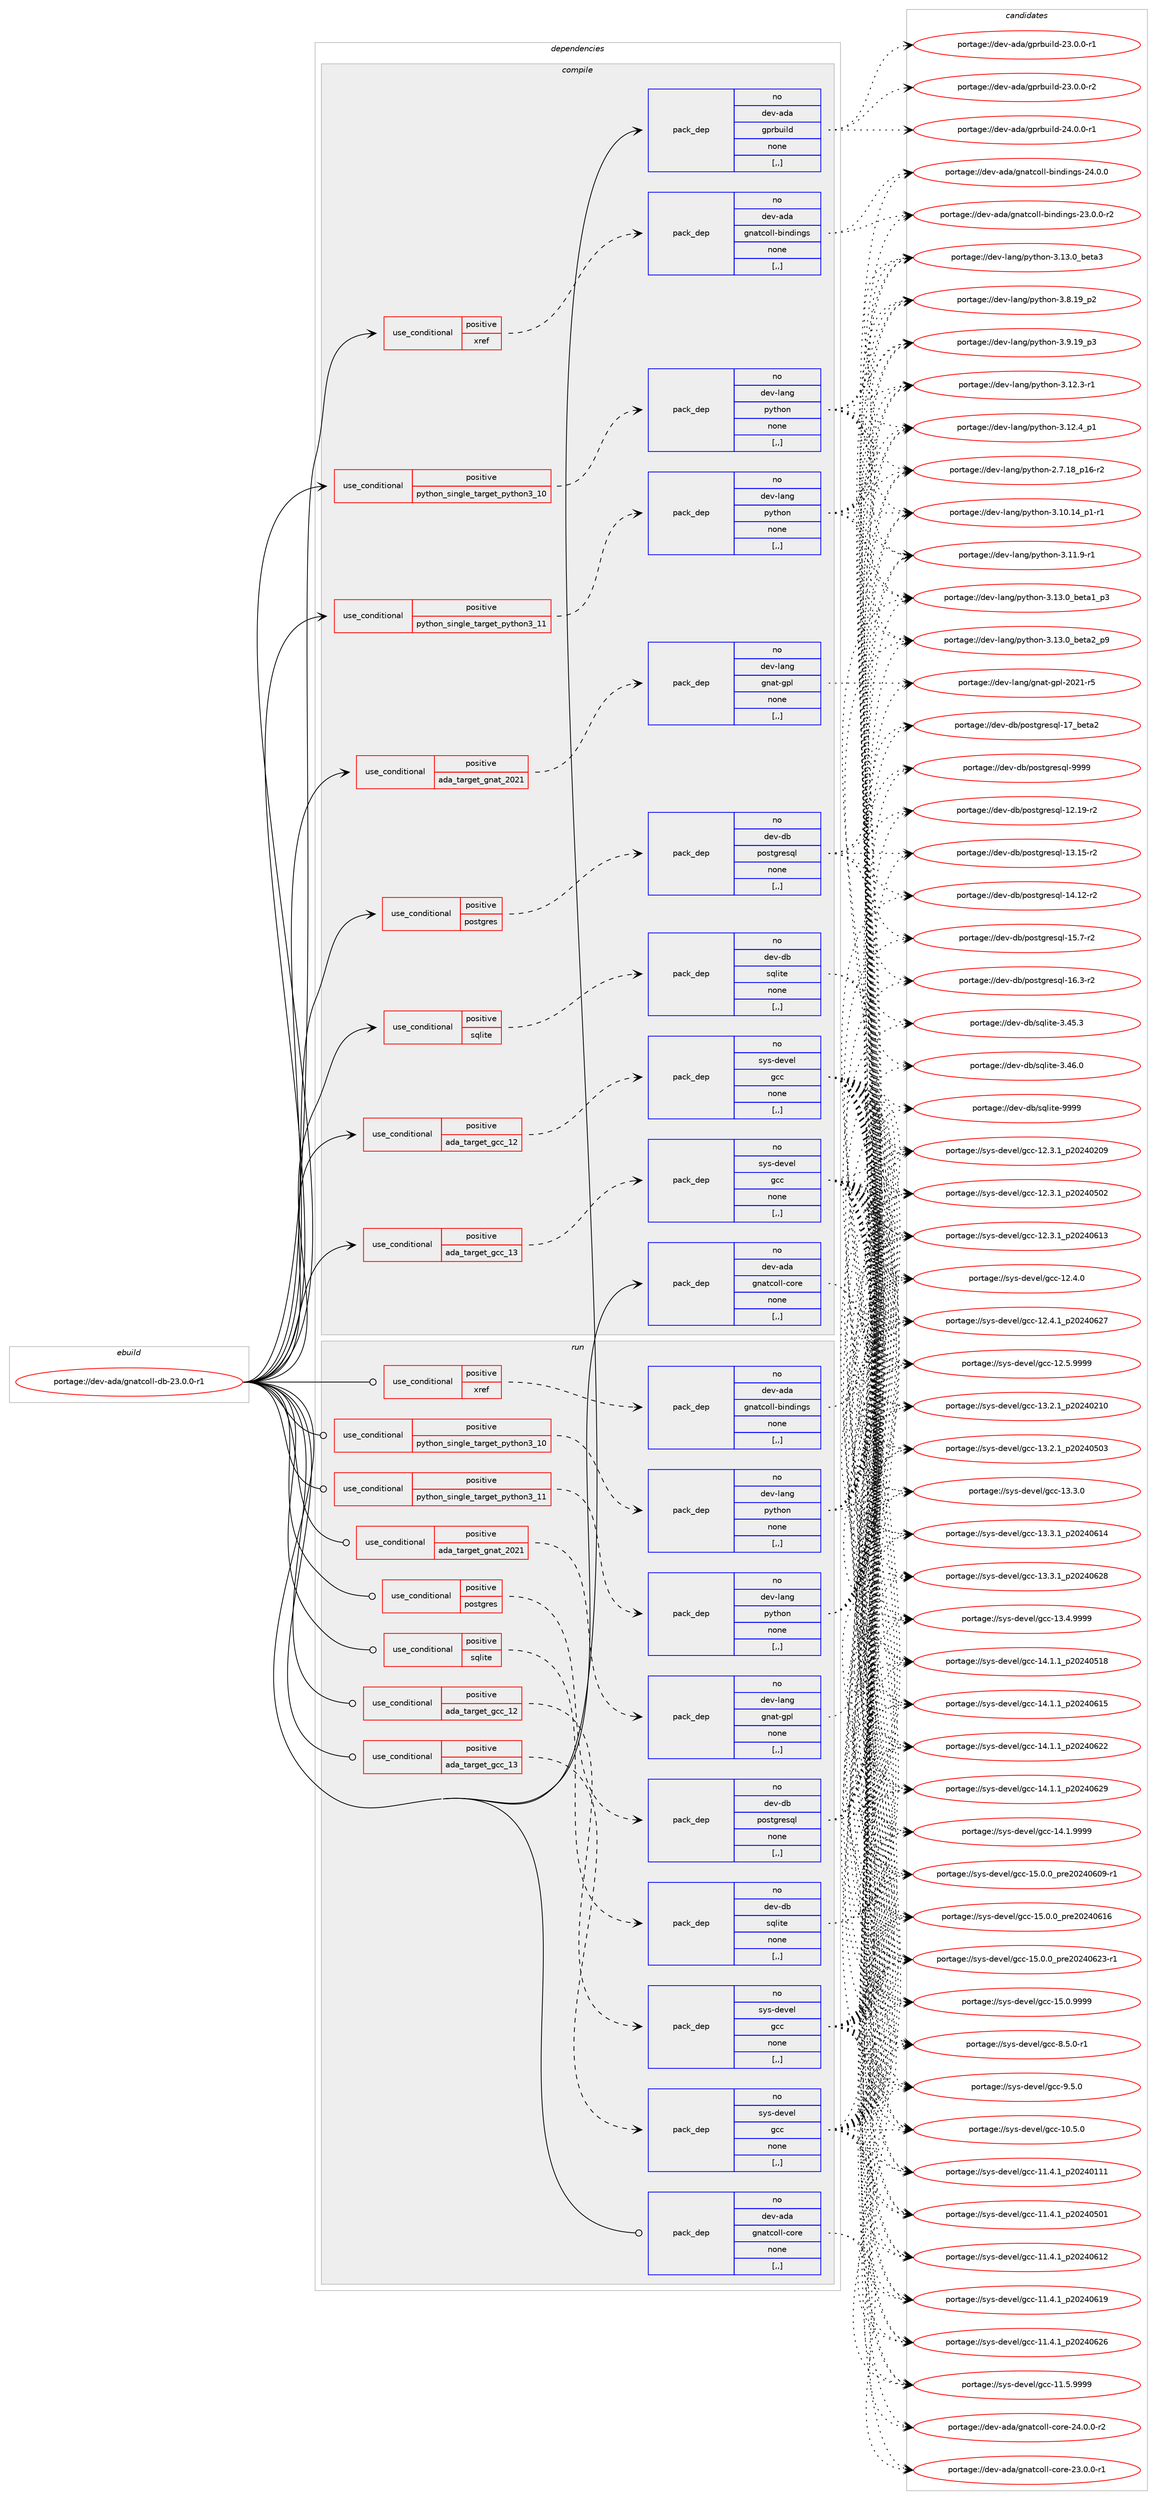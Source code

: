 digraph prolog {

# *************
# Graph options
# *************

newrank=true;
concentrate=true;
compound=true;
graph [rankdir=LR,fontname=Helvetica,fontsize=10,ranksep=1.5];#, ranksep=2.5, nodesep=0.2];
edge  [arrowhead=vee];
node  [fontname=Helvetica,fontsize=10];

# **********
# The ebuild
# **********

subgraph cluster_leftcol {
color=gray;
rank=same;
label=<<i>ebuild</i>>;
id [label="portage://dev-ada/gnatcoll-db-23.0.0-r1", color=red, width=4, href="../dev-ada/gnatcoll-db-23.0.0-r1.svg"];
}

# ****************
# The dependencies
# ****************

subgraph cluster_midcol {
color=gray;
label=<<i>dependencies</i>>;
subgraph cluster_compile {
fillcolor="#eeeeee";
style=filled;
label=<<i>compile</i>>;
subgraph cond16042 {
dependency62225 [label=<<TABLE BORDER="0" CELLBORDER="1" CELLSPACING="0" CELLPADDING="4"><TR><TD ROWSPAN="3" CELLPADDING="10">use_conditional</TD></TR><TR><TD>positive</TD></TR><TR><TD>ada_target_gcc_12</TD></TR></TABLE>>, shape=none, color=red];
subgraph pack45292 {
dependency62226 [label=<<TABLE BORDER="0" CELLBORDER="1" CELLSPACING="0" CELLPADDING="4" WIDTH="220"><TR><TD ROWSPAN="6" CELLPADDING="30">pack_dep</TD></TR><TR><TD WIDTH="110">no</TD></TR><TR><TD>sys-devel</TD></TR><TR><TD>gcc</TD></TR><TR><TD>none</TD></TR><TR><TD>[,,]</TD></TR></TABLE>>, shape=none, color=blue];
}
dependency62225:e -> dependency62226:w [weight=20,style="dashed",arrowhead="vee"];
}
id:e -> dependency62225:w [weight=20,style="solid",arrowhead="vee"];
subgraph cond16043 {
dependency62227 [label=<<TABLE BORDER="0" CELLBORDER="1" CELLSPACING="0" CELLPADDING="4"><TR><TD ROWSPAN="3" CELLPADDING="10">use_conditional</TD></TR><TR><TD>positive</TD></TR><TR><TD>ada_target_gcc_13</TD></TR></TABLE>>, shape=none, color=red];
subgraph pack45293 {
dependency62228 [label=<<TABLE BORDER="0" CELLBORDER="1" CELLSPACING="0" CELLPADDING="4" WIDTH="220"><TR><TD ROWSPAN="6" CELLPADDING="30">pack_dep</TD></TR><TR><TD WIDTH="110">no</TD></TR><TR><TD>sys-devel</TD></TR><TR><TD>gcc</TD></TR><TR><TD>none</TD></TR><TR><TD>[,,]</TD></TR></TABLE>>, shape=none, color=blue];
}
dependency62227:e -> dependency62228:w [weight=20,style="dashed",arrowhead="vee"];
}
id:e -> dependency62227:w [weight=20,style="solid",arrowhead="vee"];
subgraph cond16044 {
dependency62229 [label=<<TABLE BORDER="0" CELLBORDER="1" CELLSPACING="0" CELLPADDING="4"><TR><TD ROWSPAN="3" CELLPADDING="10">use_conditional</TD></TR><TR><TD>positive</TD></TR><TR><TD>ada_target_gnat_2021</TD></TR></TABLE>>, shape=none, color=red];
subgraph pack45294 {
dependency62230 [label=<<TABLE BORDER="0" CELLBORDER="1" CELLSPACING="0" CELLPADDING="4" WIDTH="220"><TR><TD ROWSPAN="6" CELLPADDING="30">pack_dep</TD></TR><TR><TD WIDTH="110">no</TD></TR><TR><TD>dev-lang</TD></TR><TR><TD>gnat-gpl</TD></TR><TR><TD>none</TD></TR><TR><TD>[,,]</TD></TR></TABLE>>, shape=none, color=blue];
}
dependency62229:e -> dependency62230:w [weight=20,style="dashed",arrowhead="vee"];
}
id:e -> dependency62229:w [weight=20,style="solid",arrowhead="vee"];
subgraph cond16045 {
dependency62231 [label=<<TABLE BORDER="0" CELLBORDER="1" CELLSPACING="0" CELLPADDING="4"><TR><TD ROWSPAN="3" CELLPADDING="10">use_conditional</TD></TR><TR><TD>positive</TD></TR><TR><TD>postgres</TD></TR></TABLE>>, shape=none, color=red];
subgraph pack45295 {
dependency62232 [label=<<TABLE BORDER="0" CELLBORDER="1" CELLSPACING="0" CELLPADDING="4" WIDTH="220"><TR><TD ROWSPAN="6" CELLPADDING="30">pack_dep</TD></TR><TR><TD WIDTH="110">no</TD></TR><TR><TD>dev-db</TD></TR><TR><TD>postgresql</TD></TR><TR><TD>none</TD></TR><TR><TD>[,,]</TD></TR></TABLE>>, shape=none, color=blue];
}
dependency62231:e -> dependency62232:w [weight=20,style="dashed",arrowhead="vee"];
}
id:e -> dependency62231:w [weight=20,style="solid",arrowhead="vee"];
subgraph cond16046 {
dependency62233 [label=<<TABLE BORDER="0" CELLBORDER="1" CELLSPACING="0" CELLPADDING="4"><TR><TD ROWSPAN="3" CELLPADDING="10">use_conditional</TD></TR><TR><TD>positive</TD></TR><TR><TD>python_single_target_python3_10</TD></TR></TABLE>>, shape=none, color=red];
subgraph pack45296 {
dependency62234 [label=<<TABLE BORDER="0" CELLBORDER="1" CELLSPACING="0" CELLPADDING="4" WIDTH="220"><TR><TD ROWSPAN="6" CELLPADDING="30">pack_dep</TD></TR><TR><TD WIDTH="110">no</TD></TR><TR><TD>dev-lang</TD></TR><TR><TD>python</TD></TR><TR><TD>none</TD></TR><TR><TD>[,,]</TD></TR></TABLE>>, shape=none, color=blue];
}
dependency62233:e -> dependency62234:w [weight=20,style="dashed",arrowhead="vee"];
}
id:e -> dependency62233:w [weight=20,style="solid",arrowhead="vee"];
subgraph cond16047 {
dependency62235 [label=<<TABLE BORDER="0" CELLBORDER="1" CELLSPACING="0" CELLPADDING="4"><TR><TD ROWSPAN="3" CELLPADDING="10">use_conditional</TD></TR><TR><TD>positive</TD></TR><TR><TD>python_single_target_python3_11</TD></TR></TABLE>>, shape=none, color=red];
subgraph pack45297 {
dependency62236 [label=<<TABLE BORDER="0" CELLBORDER="1" CELLSPACING="0" CELLPADDING="4" WIDTH="220"><TR><TD ROWSPAN="6" CELLPADDING="30">pack_dep</TD></TR><TR><TD WIDTH="110">no</TD></TR><TR><TD>dev-lang</TD></TR><TR><TD>python</TD></TR><TR><TD>none</TD></TR><TR><TD>[,,]</TD></TR></TABLE>>, shape=none, color=blue];
}
dependency62235:e -> dependency62236:w [weight=20,style="dashed",arrowhead="vee"];
}
id:e -> dependency62235:w [weight=20,style="solid",arrowhead="vee"];
subgraph cond16048 {
dependency62237 [label=<<TABLE BORDER="0" CELLBORDER="1" CELLSPACING="0" CELLPADDING="4"><TR><TD ROWSPAN="3" CELLPADDING="10">use_conditional</TD></TR><TR><TD>positive</TD></TR><TR><TD>sqlite</TD></TR></TABLE>>, shape=none, color=red];
subgraph pack45298 {
dependency62238 [label=<<TABLE BORDER="0" CELLBORDER="1" CELLSPACING="0" CELLPADDING="4" WIDTH="220"><TR><TD ROWSPAN="6" CELLPADDING="30">pack_dep</TD></TR><TR><TD WIDTH="110">no</TD></TR><TR><TD>dev-db</TD></TR><TR><TD>sqlite</TD></TR><TR><TD>none</TD></TR><TR><TD>[,,]</TD></TR></TABLE>>, shape=none, color=blue];
}
dependency62237:e -> dependency62238:w [weight=20,style="dashed",arrowhead="vee"];
}
id:e -> dependency62237:w [weight=20,style="solid",arrowhead="vee"];
subgraph cond16049 {
dependency62239 [label=<<TABLE BORDER="0" CELLBORDER="1" CELLSPACING="0" CELLPADDING="4"><TR><TD ROWSPAN="3" CELLPADDING="10">use_conditional</TD></TR><TR><TD>positive</TD></TR><TR><TD>xref</TD></TR></TABLE>>, shape=none, color=red];
subgraph pack45299 {
dependency62240 [label=<<TABLE BORDER="0" CELLBORDER="1" CELLSPACING="0" CELLPADDING="4" WIDTH="220"><TR><TD ROWSPAN="6" CELLPADDING="30">pack_dep</TD></TR><TR><TD WIDTH="110">no</TD></TR><TR><TD>dev-ada</TD></TR><TR><TD>gnatcoll-bindings</TD></TR><TR><TD>none</TD></TR><TR><TD>[,,]</TD></TR></TABLE>>, shape=none, color=blue];
}
dependency62239:e -> dependency62240:w [weight=20,style="dashed",arrowhead="vee"];
}
id:e -> dependency62239:w [weight=20,style="solid",arrowhead="vee"];
subgraph pack45300 {
dependency62241 [label=<<TABLE BORDER="0" CELLBORDER="1" CELLSPACING="0" CELLPADDING="4" WIDTH="220"><TR><TD ROWSPAN="6" CELLPADDING="30">pack_dep</TD></TR><TR><TD WIDTH="110">no</TD></TR><TR><TD>dev-ada</TD></TR><TR><TD>gnatcoll-core</TD></TR><TR><TD>none</TD></TR><TR><TD>[,,]</TD></TR></TABLE>>, shape=none, color=blue];
}
id:e -> dependency62241:w [weight=20,style="solid",arrowhead="vee"];
subgraph pack45301 {
dependency62242 [label=<<TABLE BORDER="0" CELLBORDER="1" CELLSPACING="0" CELLPADDING="4" WIDTH="220"><TR><TD ROWSPAN="6" CELLPADDING="30">pack_dep</TD></TR><TR><TD WIDTH="110">no</TD></TR><TR><TD>dev-ada</TD></TR><TR><TD>gprbuild</TD></TR><TR><TD>none</TD></TR><TR><TD>[,,]</TD></TR></TABLE>>, shape=none, color=blue];
}
id:e -> dependency62242:w [weight=20,style="solid",arrowhead="vee"];
}
subgraph cluster_compileandrun {
fillcolor="#eeeeee";
style=filled;
label=<<i>compile and run</i>>;
}
subgraph cluster_run {
fillcolor="#eeeeee";
style=filled;
label=<<i>run</i>>;
subgraph cond16050 {
dependency62243 [label=<<TABLE BORDER="0" CELLBORDER="1" CELLSPACING="0" CELLPADDING="4"><TR><TD ROWSPAN="3" CELLPADDING="10">use_conditional</TD></TR><TR><TD>positive</TD></TR><TR><TD>ada_target_gcc_12</TD></TR></TABLE>>, shape=none, color=red];
subgraph pack45302 {
dependency62244 [label=<<TABLE BORDER="0" CELLBORDER="1" CELLSPACING="0" CELLPADDING="4" WIDTH="220"><TR><TD ROWSPAN="6" CELLPADDING="30">pack_dep</TD></TR><TR><TD WIDTH="110">no</TD></TR><TR><TD>sys-devel</TD></TR><TR><TD>gcc</TD></TR><TR><TD>none</TD></TR><TR><TD>[,,]</TD></TR></TABLE>>, shape=none, color=blue];
}
dependency62243:e -> dependency62244:w [weight=20,style="dashed",arrowhead="vee"];
}
id:e -> dependency62243:w [weight=20,style="solid",arrowhead="odot"];
subgraph cond16051 {
dependency62245 [label=<<TABLE BORDER="0" CELLBORDER="1" CELLSPACING="0" CELLPADDING="4"><TR><TD ROWSPAN="3" CELLPADDING="10">use_conditional</TD></TR><TR><TD>positive</TD></TR><TR><TD>ada_target_gcc_13</TD></TR></TABLE>>, shape=none, color=red];
subgraph pack45303 {
dependency62246 [label=<<TABLE BORDER="0" CELLBORDER="1" CELLSPACING="0" CELLPADDING="4" WIDTH="220"><TR><TD ROWSPAN="6" CELLPADDING="30">pack_dep</TD></TR><TR><TD WIDTH="110">no</TD></TR><TR><TD>sys-devel</TD></TR><TR><TD>gcc</TD></TR><TR><TD>none</TD></TR><TR><TD>[,,]</TD></TR></TABLE>>, shape=none, color=blue];
}
dependency62245:e -> dependency62246:w [weight=20,style="dashed",arrowhead="vee"];
}
id:e -> dependency62245:w [weight=20,style="solid",arrowhead="odot"];
subgraph cond16052 {
dependency62247 [label=<<TABLE BORDER="0" CELLBORDER="1" CELLSPACING="0" CELLPADDING="4"><TR><TD ROWSPAN="3" CELLPADDING="10">use_conditional</TD></TR><TR><TD>positive</TD></TR><TR><TD>ada_target_gnat_2021</TD></TR></TABLE>>, shape=none, color=red];
subgraph pack45304 {
dependency62248 [label=<<TABLE BORDER="0" CELLBORDER="1" CELLSPACING="0" CELLPADDING="4" WIDTH="220"><TR><TD ROWSPAN="6" CELLPADDING="30">pack_dep</TD></TR><TR><TD WIDTH="110">no</TD></TR><TR><TD>dev-lang</TD></TR><TR><TD>gnat-gpl</TD></TR><TR><TD>none</TD></TR><TR><TD>[,,]</TD></TR></TABLE>>, shape=none, color=blue];
}
dependency62247:e -> dependency62248:w [weight=20,style="dashed",arrowhead="vee"];
}
id:e -> dependency62247:w [weight=20,style="solid",arrowhead="odot"];
subgraph cond16053 {
dependency62249 [label=<<TABLE BORDER="0" CELLBORDER="1" CELLSPACING="0" CELLPADDING="4"><TR><TD ROWSPAN="3" CELLPADDING="10">use_conditional</TD></TR><TR><TD>positive</TD></TR><TR><TD>postgres</TD></TR></TABLE>>, shape=none, color=red];
subgraph pack45305 {
dependency62250 [label=<<TABLE BORDER="0" CELLBORDER="1" CELLSPACING="0" CELLPADDING="4" WIDTH="220"><TR><TD ROWSPAN="6" CELLPADDING="30">pack_dep</TD></TR><TR><TD WIDTH="110">no</TD></TR><TR><TD>dev-db</TD></TR><TR><TD>postgresql</TD></TR><TR><TD>none</TD></TR><TR><TD>[,,]</TD></TR></TABLE>>, shape=none, color=blue];
}
dependency62249:e -> dependency62250:w [weight=20,style="dashed",arrowhead="vee"];
}
id:e -> dependency62249:w [weight=20,style="solid",arrowhead="odot"];
subgraph cond16054 {
dependency62251 [label=<<TABLE BORDER="0" CELLBORDER="1" CELLSPACING="0" CELLPADDING="4"><TR><TD ROWSPAN="3" CELLPADDING="10">use_conditional</TD></TR><TR><TD>positive</TD></TR><TR><TD>python_single_target_python3_10</TD></TR></TABLE>>, shape=none, color=red];
subgraph pack45306 {
dependency62252 [label=<<TABLE BORDER="0" CELLBORDER="1" CELLSPACING="0" CELLPADDING="4" WIDTH="220"><TR><TD ROWSPAN="6" CELLPADDING="30">pack_dep</TD></TR><TR><TD WIDTH="110">no</TD></TR><TR><TD>dev-lang</TD></TR><TR><TD>python</TD></TR><TR><TD>none</TD></TR><TR><TD>[,,]</TD></TR></TABLE>>, shape=none, color=blue];
}
dependency62251:e -> dependency62252:w [weight=20,style="dashed",arrowhead="vee"];
}
id:e -> dependency62251:w [weight=20,style="solid",arrowhead="odot"];
subgraph cond16055 {
dependency62253 [label=<<TABLE BORDER="0" CELLBORDER="1" CELLSPACING="0" CELLPADDING="4"><TR><TD ROWSPAN="3" CELLPADDING="10">use_conditional</TD></TR><TR><TD>positive</TD></TR><TR><TD>python_single_target_python3_11</TD></TR></TABLE>>, shape=none, color=red];
subgraph pack45307 {
dependency62254 [label=<<TABLE BORDER="0" CELLBORDER="1" CELLSPACING="0" CELLPADDING="4" WIDTH="220"><TR><TD ROWSPAN="6" CELLPADDING="30">pack_dep</TD></TR><TR><TD WIDTH="110">no</TD></TR><TR><TD>dev-lang</TD></TR><TR><TD>python</TD></TR><TR><TD>none</TD></TR><TR><TD>[,,]</TD></TR></TABLE>>, shape=none, color=blue];
}
dependency62253:e -> dependency62254:w [weight=20,style="dashed",arrowhead="vee"];
}
id:e -> dependency62253:w [weight=20,style="solid",arrowhead="odot"];
subgraph cond16056 {
dependency62255 [label=<<TABLE BORDER="0" CELLBORDER="1" CELLSPACING="0" CELLPADDING="4"><TR><TD ROWSPAN="3" CELLPADDING="10">use_conditional</TD></TR><TR><TD>positive</TD></TR><TR><TD>sqlite</TD></TR></TABLE>>, shape=none, color=red];
subgraph pack45308 {
dependency62256 [label=<<TABLE BORDER="0" CELLBORDER="1" CELLSPACING="0" CELLPADDING="4" WIDTH="220"><TR><TD ROWSPAN="6" CELLPADDING="30">pack_dep</TD></TR><TR><TD WIDTH="110">no</TD></TR><TR><TD>dev-db</TD></TR><TR><TD>sqlite</TD></TR><TR><TD>none</TD></TR><TR><TD>[,,]</TD></TR></TABLE>>, shape=none, color=blue];
}
dependency62255:e -> dependency62256:w [weight=20,style="dashed",arrowhead="vee"];
}
id:e -> dependency62255:w [weight=20,style="solid",arrowhead="odot"];
subgraph cond16057 {
dependency62257 [label=<<TABLE BORDER="0" CELLBORDER="1" CELLSPACING="0" CELLPADDING="4"><TR><TD ROWSPAN="3" CELLPADDING="10">use_conditional</TD></TR><TR><TD>positive</TD></TR><TR><TD>xref</TD></TR></TABLE>>, shape=none, color=red];
subgraph pack45309 {
dependency62258 [label=<<TABLE BORDER="0" CELLBORDER="1" CELLSPACING="0" CELLPADDING="4" WIDTH="220"><TR><TD ROWSPAN="6" CELLPADDING="30">pack_dep</TD></TR><TR><TD WIDTH="110">no</TD></TR><TR><TD>dev-ada</TD></TR><TR><TD>gnatcoll-bindings</TD></TR><TR><TD>none</TD></TR><TR><TD>[,,]</TD></TR></TABLE>>, shape=none, color=blue];
}
dependency62257:e -> dependency62258:w [weight=20,style="dashed",arrowhead="vee"];
}
id:e -> dependency62257:w [weight=20,style="solid",arrowhead="odot"];
subgraph pack45310 {
dependency62259 [label=<<TABLE BORDER="0" CELLBORDER="1" CELLSPACING="0" CELLPADDING="4" WIDTH="220"><TR><TD ROWSPAN="6" CELLPADDING="30">pack_dep</TD></TR><TR><TD WIDTH="110">no</TD></TR><TR><TD>dev-ada</TD></TR><TR><TD>gnatcoll-core</TD></TR><TR><TD>none</TD></TR><TR><TD>[,,]</TD></TR></TABLE>>, shape=none, color=blue];
}
id:e -> dependency62259:w [weight=20,style="solid",arrowhead="odot"];
}
}

# **************
# The candidates
# **************

subgraph cluster_choices {
rank=same;
color=gray;
label=<<i>candidates</i>>;

subgraph choice45292 {
color=black;
nodesep=1;
choice1151211154510010111810110847103999945494846534648 [label="portage://sys-devel/gcc-10.5.0", color=red, width=4,href="../sys-devel/gcc-10.5.0.svg"];
choice1151211154510010111810110847103999945494946524649951125048505248494949 [label="portage://sys-devel/gcc-11.4.1_p20240111", color=red, width=4,href="../sys-devel/gcc-11.4.1_p20240111.svg"];
choice1151211154510010111810110847103999945494946524649951125048505248534849 [label="portage://sys-devel/gcc-11.4.1_p20240501", color=red, width=4,href="../sys-devel/gcc-11.4.1_p20240501.svg"];
choice1151211154510010111810110847103999945494946524649951125048505248544950 [label="portage://sys-devel/gcc-11.4.1_p20240612", color=red, width=4,href="../sys-devel/gcc-11.4.1_p20240612.svg"];
choice1151211154510010111810110847103999945494946524649951125048505248544957 [label="portage://sys-devel/gcc-11.4.1_p20240619", color=red, width=4,href="../sys-devel/gcc-11.4.1_p20240619.svg"];
choice1151211154510010111810110847103999945494946524649951125048505248545054 [label="portage://sys-devel/gcc-11.4.1_p20240626", color=red, width=4,href="../sys-devel/gcc-11.4.1_p20240626.svg"];
choice1151211154510010111810110847103999945494946534657575757 [label="portage://sys-devel/gcc-11.5.9999", color=red, width=4,href="../sys-devel/gcc-11.5.9999.svg"];
choice1151211154510010111810110847103999945495046514649951125048505248504857 [label="portage://sys-devel/gcc-12.3.1_p20240209", color=red, width=4,href="../sys-devel/gcc-12.3.1_p20240209.svg"];
choice1151211154510010111810110847103999945495046514649951125048505248534850 [label="portage://sys-devel/gcc-12.3.1_p20240502", color=red, width=4,href="../sys-devel/gcc-12.3.1_p20240502.svg"];
choice1151211154510010111810110847103999945495046514649951125048505248544951 [label="portage://sys-devel/gcc-12.3.1_p20240613", color=red, width=4,href="../sys-devel/gcc-12.3.1_p20240613.svg"];
choice1151211154510010111810110847103999945495046524648 [label="portage://sys-devel/gcc-12.4.0", color=red, width=4,href="../sys-devel/gcc-12.4.0.svg"];
choice1151211154510010111810110847103999945495046524649951125048505248545055 [label="portage://sys-devel/gcc-12.4.1_p20240627", color=red, width=4,href="../sys-devel/gcc-12.4.1_p20240627.svg"];
choice1151211154510010111810110847103999945495046534657575757 [label="portage://sys-devel/gcc-12.5.9999", color=red, width=4,href="../sys-devel/gcc-12.5.9999.svg"];
choice1151211154510010111810110847103999945495146504649951125048505248504948 [label="portage://sys-devel/gcc-13.2.1_p20240210", color=red, width=4,href="../sys-devel/gcc-13.2.1_p20240210.svg"];
choice1151211154510010111810110847103999945495146504649951125048505248534851 [label="portage://sys-devel/gcc-13.2.1_p20240503", color=red, width=4,href="../sys-devel/gcc-13.2.1_p20240503.svg"];
choice1151211154510010111810110847103999945495146514648 [label="portage://sys-devel/gcc-13.3.0", color=red, width=4,href="../sys-devel/gcc-13.3.0.svg"];
choice1151211154510010111810110847103999945495146514649951125048505248544952 [label="portage://sys-devel/gcc-13.3.1_p20240614", color=red, width=4,href="../sys-devel/gcc-13.3.1_p20240614.svg"];
choice1151211154510010111810110847103999945495146514649951125048505248545056 [label="portage://sys-devel/gcc-13.3.1_p20240628", color=red, width=4,href="../sys-devel/gcc-13.3.1_p20240628.svg"];
choice1151211154510010111810110847103999945495146524657575757 [label="portage://sys-devel/gcc-13.4.9999", color=red, width=4,href="../sys-devel/gcc-13.4.9999.svg"];
choice1151211154510010111810110847103999945495246494649951125048505248534956 [label="portage://sys-devel/gcc-14.1.1_p20240518", color=red, width=4,href="../sys-devel/gcc-14.1.1_p20240518.svg"];
choice1151211154510010111810110847103999945495246494649951125048505248544953 [label="portage://sys-devel/gcc-14.1.1_p20240615", color=red, width=4,href="../sys-devel/gcc-14.1.1_p20240615.svg"];
choice1151211154510010111810110847103999945495246494649951125048505248545050 [label="portage://sys-devel/gcc-14.1.1_p20240622", color=red, width=4,href="../sys-devel/gcc-14.1.1_p20240622.svg"];
choice1151211154510010111810110847103999945495246494649951125048505248545057 [label="portage://sys-devel/gcc-14.1.1_p20240629", color=red, width=4,href="../sys-devel/gcc-14.1.1_p20240629.svg"];
choice1151211154510010111810110847103999945495246494657575757 [label="portage://sys-devel/gcc-14.1.9999", color=red, width=4,href="../sys-devel/gcc-14.1.9999.svg"];
choice11512111545100101118101108471039999454953464846489511211410150485052485448574511449 [label="portage://sys-devel/gcc-15.0.0_pre20240609-r1", color=red, width=4,href="../sys-devel/gcc-15.0.0_pre20240609-r1.svg"];
choice1151211154510010111810110847103999945495346484648951121141015048505248544954 [label="portage://sys-devel/gcc-15.0.0_pre20240616", color=red, width=4,href="../sys-devel/gcc-15.0.0_pre20240616.svg"];
choice11512111545100101118101108471039999454953464846489511211410150485052485450514511449 [label="portage://sys-devel/gcc-15.0.0_pre20240623-r1", color=red, width=4,href="../sys-devel/gcc-15.0.0_pre20240623-r1.svg"];
choice1151211154510010111810110847103999945495346484657575757 [label="portage://sys-devel/gcc-15.0.9999", color=red, width=4,href="../sys-devel/gcc-15.0.9999.svg"];
choice115121115451001011181011084710399994556465346484511449 [label="portage://sys-devel/gcc-8.5.0-r1", color=red, width=4,href="../sys-devel/gcc-8.5.0-r1.svg"];
choice11512111545100101118101108471039999455746534648 [label="portage://sys-devel/gcc-9.5.0", color=red, width=4,href="../sys-devel/gcc-9.5.0.svg"];
dependency62226:e -> choice1151211154510010111810110847103999945494846534648:w [style=dotted,weight="100"];
dependency62226:e -> choice1151211154510010111810110847103999945494946524649951125048505248494949:w [style=dotted,weight="100"];
dependency62226:e -> choice1151211154510010111810110847103999945494946524649951125048505248534849:w [style=dotted,weight="100"];
dependency62226:e -> choice1151211154510010111810110847103999945494946524649951125048505248544950:w [style=dotted,weight="100"];
dependency62226:e -> choice1151211154510010111810110847103999945494946524649951125048505248544957:w [style=dotted,weight="100"];
dependency62226:e -> choice1151211154510010111810110847103999945494946524649951125048505248545054:w [style=dotted,weight="100"];
dependency62226:e -> choice1151211154510010111810110847103999945494946534657575757:w [style=dotted,weight="100"];
dependency62226:e -> choice1151211154510010111810110847103999945495046514649951125048505248504857:w [style=dotted,weight="100"];
dependency62226:e -> choice1151211154510010111810110847103999945495046514649951125048505248534850:w [style=dotted,weight="100"];
dependency62226:e -> choice1151211154510010111810110847103999945495046514649951125048505248544951:w [style=dotted,weight="100"];
dependency62226:e -> choice1151211154510010111810110847103999945495046524648:w [style=dotted,weight="100"];
dependency62226:e -> choice1151211154510010111810110847103999945495046524649951125048505248545055:w [style=dotted,weight="100"];
dependency62226:e -> choice1151211154510010111810110847103999945495046534657575757:w [style=dotted,weight="100"];
dependency62226:e -> choice1151211154510010111810110847103999945495146504649951125048505248504948:w [style=dotted,weight="100"];
dependency62226:e -> choice1151211154510010111810110847103999945495146504649951125048505248534851:w [style=dotted,weight="100"];
dependency62226:e -> choice1151211154510010111810110847103999945495146514648:w [style=dotted,weight="100"];
dependency62226:e -> choice1151211154510010111810110847103999945495146514649951125048505248544952:w [style=dotted,weight="100"];
dependency62226:e -> choice1151211154510010111810110847103999945495146514649951125048505248545056:w [style=dotted,weight="100"];
dependency62226:e -> choice1151211154510010111810110847103999945495146524657575757:w [style=dotted,weight="100"];
dependency62226:e -> choice1151211154510010111810110847103999945495246494649951125048505248534956:w [style=dotted,weight="100"];
dependency62226:e -> choice1151211154510010111810110847103999945495246494649951125048505248544953:w [style=dotted,weight="100"];
dependency62226:e -> choice1151211154510010111810110847103999945495246494649951125048505248545050:w [style=dotted,weight="100"];
dependency62226:e -> choice1151211154510010111810110847103999945495246494649951125048505248545057:w [style=dotted,weight="100"];
dependency62226:e -> choice1151211154510010111810110847103999945495246494657575757:w [style=dotted,weight="100"];
dependency62226:e -> choice11512111545100101118101108471039999454953464846489511211410150485052485448574511449:w [style=dotted,weight="100"];
dependency62226:e -> choice1151211154510010111810110847103999945495346484648951121141015048505248544954:w [style=dotted,weight="100"];
dependency62226:e -> choice11512111545100101118101108471039999454953464846489511211410150485052485450514511449:w [style=dotted,weight="100"];
dependency62226:e -> choice1151211154510010111810110847103999945495346484657575757:w [style=dotted,weight="100"];
dependency62226:e -> choice115121115451001011181011084710399994556465346484511449:w [style=dotted,weight="100"];
dependency62226:e -> choice11512111545100101118101108471039999455746534648:w [style=dotted,weight="100"];
}
subgraph choice45293 {
color=black;
nodesep=1;
choice1151211154510010111810110847103999945494846534648 [label="portage://sys-devel/gcc-10.5.0", color=red, width=4,href="../sys-devel/gcc-10.5.0.svg"];
choice1151211154510010111810110847103999945494946524649951125048505248494949 [label="portage://sys-devel/gcc-11.4.1_p20240111", color=red, width=4,href="../sys-devel/gcc-11.4.1_p20240111.svg"];
choice1151211154510010111810110847103999945494946524649951125048505248534849 [label="portage://sys-devel/gcc-11.4.1_p20240501", color=red, width=4,href="../sys-devel/gcc-11.4.1_p20240501.svg"];
choice1151211154510010111810110847103999945494946524649951125048505248544950 [label="portage://sys-devel/gcc-11.4.1_p20240612", color=red, width=4,href="../sys-devel/gcc-11.4.1_p20240612.svg"];
choice1151211154510010111810110847103999945494946524649951125048505248544957 [label="portage://sys-devel/gcc-11.4.1_p20240619", color=red, width=4,href="../sys-devel/gcc-11.4.1_p20240619.svg"];
choice1151211154510010111810110847103999945494946524649951125048505248545054 [label="portage://sys-devel/gcc-11.4.1_p20240626", color=red, width=4,href="../sys-devel/gcc-11.4.1_p20240626.svg"];
choice1151211154510010111810110847103999945494946534657575757 [label="portage://sys-devel/gcc-11.5.9999", color=red, width=4,href="../sys-devel/gcc-11.5.9999.svg"];
choice1151211154510010111810110847103999945495046514649951125048505248504857 [label="portage://sys-devel/gcc-12.3.1_p20240209", color=red, width=4,href="../sys-devel/gcc-12.3.1_p20240209.svg"];
choice1151211154510010111810110847103999945495046514649951125048505248534850 [label="portage://sys-devel/gcc-12.3.1_p20240502", color=red, width=4,href="../sys-devel/gcc-12.3.1_p20240502.svg"];
choice1151211154510010111810110847103999945495046514649951125048505248544951 [label="portage://sys-devel/gcc-12.3.1_p20240613", color=red, width=4,href="../sys-devel/gcc-12.3.1_p20240613.svg"];
choice1151211154510010111810110847103999945495046524648 [label="portage://sys-devel/gcc-12.4.0", color=red, width=4,href="../sys-devel/gcc-12.4.0.svg"];
choice1151211154510010111810110847103999945495046524649951125048505248545055 [label="portage://sys-devel/gcc-12.4.1_p20240627", color=red, width=4,href="../sys-devel/gcc-12.4.1_p20240627.svg"];
choice1151211154510010111810110847103999945495046534657575757 [label="portage://sys-devel/gcc-12.5.9999", color=red, width=4,href="../sys-devel/gcc-12.5.9999.svg"];
choice1151211154510010111810110847103999945495146504649951125048505248504948 [label="portage://sys-devel/gcc-13.2.1_p20240210", color=red, width=4,href="../sys-devel/gcc-13.2.1_p20240210.svg"];
choice1151211154510010111810110847103999945495146504649951125048505248534851 [label="portage://sys-devel/gcc-13.2.1_p20240503", color=red, width=4,href="../sys-devel/gcc-13.2.1_p20240503.svg"];
choice1151211154510010111810110847103999945495146514648 [label="portage://sys-devel/gcc-13.3.0", color=red, width=4,href="../sys-devel/gcc-13.3.0.svg"];
choice1151211154510010111810110847103999945495146514649951125048505248544952 [label="portage://sys-devel/gcc-13.3.1_p20240614", color=red, width=4,href="../sys-devel/gcc-13.3.1_p20240614.svg"];
choice1151211154510010111810110847103999945495146514649951125048505248545056 [label="portage://sys-devel/gcc-13.3.1_p20240628", color=red, width=4,href="../sys-devel/gcc-13.3.1_p20240628.svg"];
choice1151211154510010111810110847103999945495146524657575757 [label="portage://sys-devel/gcc-13.4.9999", color=red, width=4,href="../sys-devel/gcc-13.4.9999.svg"];
choice1151211154510010111810110847103999945495246494649951125048505248534956 [label="portage://sys-devel/gcc-14.1.1_p20240518", color=red, width=4,href="../sys-devel/gcc-14.1.1_p20240518.svg"];
choice1151211154510010111810110847103999945495246494649951125048505248544953 [label="portage://sys-devel/gcc-14.1.1_p20240615", color=red, width=4,href="../sys-devel/gcc-14.1.1_p20240615.svg"];
choice1151211154510010111810110847103999945495246494649951125048505248545050 [label="portage://sys-devel/gcc-14.1.1_p20240622", color=red, width=4,href="../sys-devel/gcc-14.1.1_p20240622.svg"];
choice1151211154510010111810110847103999945495246494649951125048505248545057 [label="portage://sys-devel/gcc-14.1.1_p20240629", color=red, width=4,href="../sys-devel/gcc-14.1.1_p20240629.svg"];
choice1151211154510010111810110847103999945495246494657575757 [label="portage://sys-devel/gcc-14.1.9999", color=red, width=4,href="../sys-devel/gcc-14.1.9999.svg"];
choice11512111545100101118101108471039999454953464846489511211410150485052485448574511449 [label="portage://sys-devel/gcc-15.0.0_pre20240609-r1", color=red, width=4,href="../sys-devel/gcc-15.0.0_pre20240609-r1.svg"];
choice1151211154510010111810110847103999945495346484648951121141015048505248544954 [label="portage://sys-devel/gcc-15.0.0_pre20240616", color=red, width=4,href="../sys-devel/gcc-15.0.0_pre20240616.svg"];
choice11512111545100101118101108471039999454953464846489511211410150485052485450514511449 [label="portage://sys-devel/gcc-15.0.0_pre20240623-r1", color=red, width=4,href="../sys-devel/gcc-15.0.0_pre20240623-r1.svg"];
choice1151211154510010111810110847103999945495346484657575757 [label="portage://sys-devel/gcc-15.0.9999", color=red, width=4,href="../sys-devel/gcc-15.0.9999.svg"];
choice115121115451001011181011084710399994556465346484511449 [label="portage://sys-devel/gcc-8.5.0-r1", color=red, width=4,href="../sys-devel/gcc-8.5.0-r1.svg"];
choice11512111545100101118101108471039999455746534648 [label="portage://sys-devel/gcc-9.5.0", color=red, width=4,href="../sys-devel/gcc-9.5.0.svg"];
dependency62228:e -> choice1151211154510010111810110847103999945494846534648:w [style=dotted,weight="100"];
dependency62228:e -> choice1151211154510010111810110847103999945494946524649951125048505248494949:w [style=dotted,weight="100"];
dependency62228:e -> choice1151211154510010111810110847103999945494946524649951125048505248534849:w [style=dotted,weight="100"];
dependency62228:e -> choice1151211154510010111810110847103999945494946524649951125048505248544950:w [style=dotted,weight="100"];
dependency62228:e -> choice1151211154510010111810110847103999945494946524649951125048505248544957:w [style=dotted,weight="100"];
dependency62228:e -> choice1151211154510010111810110847103999945494946524649951125048505248545054:w [style=dotted,weight="100"];
dependency62228:e -> choice1151211154510010111810110847103999945494946534657575757:w [style=dotted,weight="100"];
dependency62228:e -> choice1151211154510010111810110847103999945495046514649951125048505248504857:w [style=dotted,weight="100"];
dependency62228:e -> choice1151211154510010111810110847103999945495046514649951125048505248534850:w [style=dotted,weight="100"];
dependency62228:e -> choice1151211154510010111810110847103999945495046514649951125048505248544951:w [style=dotted,weight="100"];
dependency62228:e -> choice1151211154510010111810110847103999945495046524648:w [style=dotted,weight="100"];
dependency62228:e -> choice1151211154510010111810110847103999945495046524649951125048505248545055:w [style=dotted,weight="100"];
dependency62228:e -> choice1151211154510010111810110847103999945495046534657575757:w [style=dotted,weight="100"];
dependency62228:e -> choice1151211154510010111810110847103999945495146504649951125048505248504948:w [style=dotted,weight="100"];
dependency62228:e -> choice1151211154510010111810110847103999945495146504649951125048505248534851:w [style=dotted,weight="100"];
dependency62228:e -> choice1151211154510010111810110847103999945495146514648:w [style=dotted,weight="100"];
dependency62228:e -> choice1151211154510010111810110847103999945495146514649951125048505248544952:w [style=dotted,weight="100"];
dependency62228:e -> choice1151211154510010111810110847103999945495146514649951125048505248545056:w [style=dotted,weight="100"];
dependency62228:e -> choice1151211154510010111810110847103999945495146524657575757:w [style=dotted,weight="100"];
dependency62228:e -> choice1151211154510010111810110847103999945495246494649951125048505248534956:w [style=dotted,weight="100"];
dependency62228:e -> choice1151211154510010111810110847103999945495246494649951125048505248544953:w [style=dotted,weight="100"];
dependency62228:e -> choice1151211154510010111810110847103999945495246494649951125048505248545050:w [style=dotted,weight="100"];
dependency62228:e -> choice1151211154510010111810110847103999945495246494649951125048505248545057:w [style=dotted,weight="100"];
dependency62228:e -> choice1151211154510010111810110847103999945495246494657575757:w [style=dotted,weight="100"];
dependency62228:e -> choice11512111545100101118101108471039999454953464846489511211410150485052485448574511449:w [style=dotted,weight="100"];
dependency62228:e -> choice1151211154510010111810110847103999945495346484648951121141015048505248544954:w [style=dotted,weight="100"];
dependency62228:e -> choice11512111545100101118101108471039999454953464846489511211410150485052485450514511449:w [style=dotted,weight="100"];
dependency62228:e -> choice1151211154510010111810110847103999945495346484657575757:w [style=dotted,weight="100"];
dependency62228:e -> choice115121115451001011181011084710399994556465346484511449:w [style=dotted,weight="100"];
dependency62228:e -> choice11512111545100101118101108471039999455746534648:w [style=dotted,weight="100"];
}
subgraph choice45294 {
color=black;
nodesep=1;
choice100101118451089711010347103110971164510311210845504850494511453 [label="portage://dev-lang/gnat-gpl-2021-r5", color=red, width=4,href="../dev-lang/gnat-gpl-2021-r5.svg"];
dependency62230:e -> choice100101118451089711010347103110971164510311210845504850494511453:w [style=dotted,weight="100"];
}
subgraph choice45295 {
color=black;
nodesep=1;
choice1001011184510098471121111151161031141011151131084549504649574511450 [label="portage://dev-db/postgresql-12.19-r2", color=red, width=4,href="../dev-db/postgresql-12.19-r2.svg"];
choice1001011184510098471121111151161031141011151131084549514649534511450 [label="portage://dev-db/postgresql-13.15-r2", color=red, width=4,href="../dev-db/postgresql-13.15-r2.svg"];
choice1001011184510098471121111151161031141011151131084549524649504511450 [label="portage://dev-db/postgresql-14.12-r2", color=red, width=4,href="../dev-db/postgresql-14.12-r2.svg"];
choice10010111845100984711211111511610311410111511310845495346554511450 [label="portage://dev-db/postgresql-15.7-r2", color=red, width=4,href="../dev-db/postgresql-15.7-r2.svg"];
choice10010111845100984711211111511610311410111511310845495446514511450 [label="portage://dev-db/postgresql-16.3-r2", color=red, width=4,href="../dev-db/postgresql-16.3-r2.svg"];
choice10010111845100984711211111511610311410111511310845495595981011169750 [label="portage://dev-db/postgresql-17_beta2", color=red, width=4,href="../dev-db/postgresql-17_beta2.svg"];
choice1001011184510098471121111151161031141011151131084557575757 [label="portage://dev-db/postgresql-9999", color=red, width=4,href="../dev-db/postgresql-9999.svg"];
dependency62232:e -> choice1001011184510098471121111151161031141011151131084549504649574511450:w [style=dotted,weight="100"];
dependency62232:e -> choice1001011184510098471121111151161031141011151131084549514649534511450:w [style=dotted,weight="100"];
dependency62232:e -> choice1001011184510098471121111151161031141011151131084549524649504511450:w [style=dotted,weight="100"];
dependency62232:e -> choice10010111845100984711211111511610311410111511310845495346554511450:w [style=dotted,weight="100"];
dependency62232:e -> choice10010111845100984711211111511610311410111511310845495446514511450:w [style=dotted,weight="100"];
dependency62232:e -> choice10010111845100984711211111511610311410111511310845495595981011169750:w [style=dotted,weight="100"];
dependency62232:e -> choice1001011184510098471121111151161031141011151131084557575757:w [style=dotted,weight="100"];
}
subgraph choice45296 {
color=black;
nodesep=1;
choice100101118451089711010347112121116104111110455046554649569511249544511450 [label="portage://dev-lang/python-2.7.18_p16-r2", color=red, width=4,href="../dev-lang/python-2.7.18_p16-r2.svg"];
choice100101118451089711010347112121116104111110455146494846495295112494511449 [label="portage://dev-lang/python-3.10.14_p1-r1", color=red, width=4,href="../dev-lang/python-3.10.14_p1-r1.svg"];
choice100101118451089711010347112121116104111110455146494946574511449 [label="portage://dev-lang/python-3.11.9-r1", color=red, width=4,href="../dev-lang/python-3.11.9-r1.svg"];
choice100101118451089711010347112121116104111110455146495046514511449 [label="portage://dev-lang/python-3.12.3-r1", color=red, width=4,href="../dev-lang/python-3.12.3-r1.svg"];
choice100101118451089711010347112121116104111110455146495046529511249 [label="portage://dev-lang/python-3.12.4_p1", color=red, width=4,href="../dev-lang/python-3.12.4_p1.svg"];
choice10010111845108971101034711212111610411111045514649514648959810111697499511251 [label="portage://dev-lang/python-3.13.0_beta1_p3", color=red, width=4,href="../dev-lang/python-3.13.0_beta1_p3.svg"];
choice10010111845108971101034711212111610411111045514649514648959810111697509511257 [label="portage://dev-lang/python-3.13.0_beta2_p9", color=red, width=4,href="../dev-lang/python-3.13.0_beta2_p9.svg"];
choice1001011184510897110103471121211161041111104551464951464895981011169751 [label="portage://dev-lang/python-3.13.0_beta3", color=red, width=4,href="../dev-lang/python-3.13.0_beta3.svg"];
choice100101118451089711010347112121116104111110455146564649579511250 [label="portage://dev-lang/python-3.8.19_p2", color=red, width=4,href="../dev-lang/python-3.8.19_p2.svg"];
choice100101118451089711010347112121116104111110455146574649579511251 [label="portage://dev-lang/python-3.9.19_p3", color=red, width=4,href="../dev-lang/python-3.9.19_p3.svg"];
dependency62234:e -> choice100101118451089711010347112121116104111110455046554649569511249544511450:w [style=dotted,weight="100"];
dependency62234:e -> choice100101118451089711010347112121116104111110455146494846495295112494511449:w [style=dotted,weight="100"];
dependency62234:e -> choice100101118451089711010347112121116104111110455146494946574511449:w [style=dotted,weight="100"];
dependency62234:e -> choice100101118451089711010347112121116104111110455146495046514511449:w [style=dotted,weight="100"];
dependency62234:e -> choice100101118451089711010347112121116104111110455146495046529511249:w [style=dotted,weight="100"];
dependency62234:e -> choice10010111845108971101034711212111610411111045514649514648959810111697499511251:w [style=dotted,weight="100"];
dependency62234:e -> choice10010111845108971101034711212111610411111045514649514648959810111697509511257:w [style=dotted,weight="100"];
dependency62234:e -> choice1001011184510897110103471121211161041111104551464951464895981011169751:w [style=dotted,weight="100"];
dependency62234:e -> choice100101118451089711010347112121116104111110455146564649579511250:w [style=dotted,weight="100"];
dependency62234:e -> choice100101118451089711010347112121116104111110455146574649579511251:w [style=dotted,weight="100"];
}
subgraph choice45297 {
color=black;
nodesep=1;
choice100101118451089711010347112121116104111110455046554649569511249544511450 [label="portage://dev-lang/python-2.7.18_p16-r2", color=red, width=4,href="../dev-lang/python-2.7.18_p16-r2.svg"];
choice100101118451089711010347112121116104111110455146494846495295112494511449 [label="portage://dev-lang/python-3.10.14_p1-r1", color=red, width=4,href="../dev-lang/python-3.10.14_p1-r1.svg"];
choice100101118451089711010347112121116104111110455146494946574511449 [label="portage://dev-lang/python-3.11.9-r1", color=red, width=4,href="../dev-lang/python-3.11.9-r1.svg"];
choice100101118451089711010347112121116104111110455146495046514511449 [label="portage://dev-lang/python-3.12.3-r1", color=red, width=4,href="../dev-lang/python-3.12.3-r1.svg"];
choice100101118451089711010347112121116104111110455146495046529511249 [label="portage://dev-lang/python-3.12.4_p1", color=red, width=4,href="../dev-lang/python-3.12.4_p1.svg"];
choice10010111845108971101034711212111610411111045514649514648959810111697499511251 [label="portage://dev-lang/python-3.13.0_beta1_p3", color=red, width=4,href="../dev-lang/python-3.13.0_beta1_p3.svg"];
choice10010111845108971101034711212111610411111045514649514648959810111697509511257 [label="portage://dev-lang/python-3.13.0_beta2_p9", color=red, width=4,href="../dev-lang/python-3.13.0_beta2_p9.svg"];
choice1001011184510897110103471121211161041111104551464951464895981011169751 [label="portage://dev-lang/python-3.13.0_beta3", color=red, width=4,href="../dev-lang/python-3.13.0_beta3.svg"];
choice100101118451089711010347112121116104111110455146564649579511250 [label="portage://dev-lang/python-3.8.19_p2", color=red, width=4,href="../dev-lang/python-3.8.19_p2.svg"];
choice100101118451089711010347112121116104111110455146574649579511251 [label="portage://dev-lang/python-3.9.19_p3", color=red, width=4,href="../dev-lang/python-3.9.19_p3.svg"];
dependency62236:e -> choice100101118451089711010347112121116104111110455046554649569511249544511450:w [style=dotted,weight="100"];
dependency62236:e -> choice100101118451089711010347112121116104111110455146494846495295112494511449:w [style=dotted,weight="100"];
dependency62236:e -> choice100101118451089711010347112121116104111110455146494946574511449:w [style=dotted,weight="100"];
dependency62236:e -> choice100101118451089711010347112121116104111110455146495046514511449:w [style=dotted,weight="100"];
dependency62236:e -> choice100101118451089711010347112121116104111110455146495046529511249:w [style=dotted,weight="100"];
dependency62236:e -> choice10010111845108971101034711212111610411111045514649514648959810111697499511251:w [style=dotted,weight="100"];
dependency62236:e -> choice10010111845108971101034711212111610411111045514649514648959810111697509511257:w [style=dotted,weight="100"];
dependency62236:e -> choice1001011184510897110103471121211161041111104551464951464895981011169751:w [style=dotted,weight="100"];
dependency62236:e -> choice100101118451089711010347112121116104111110455146564649579511250:w [style=dotted,weight="100"];
dependency62236:e -> choice100101118451089711010347112121116104111110455146574649579511251:w [style=dotted,weight="100"];
}
subgraph choice45298 {
color=black;
nodesep=1;
choice10010111845100984711511310810511610145514652534651 [label="portage://dev-db/sqlite-3.45.3", color=red, width=4,href="../dev-db/sqlite-3.45.3.svg"];
choice10010111845100984711511310810511610145514652544648 [label="portage://dev-db/sqlite-3.46.0", color=red, width=4,href="../dev-db/sqlite-3.46.0.svg"];
choice1001011184510098471151131081051161014557575757 [label="portage://dev-db/sqlite-9999", color=red, width=4,href="../dev-db/sqlite-9999.svg"];
dependency62238:e -> choice10010111845100984711511310810511610145514652534651:w [style=dotted,weight="100"];
dependency62238:e -> choice10010111845100984711511310810511610145514652544648:w [style=dotted,weight="100"];
dependency62238:e -> choice1001011184510098471151131081051161014557575757:w [style=dotted,weight="100"];
}
subgraph choice45299 {
color=black;
nodesep=1;
choice1001011184597100974710311097116991111081084598105110100105110103115455051464846484511450 [label="portage://dev-ada/gnatcoll-bindings-23.0.0-r2", color=red, width=4,href="../dev-ada/gnatcoll-bindings-23.0.0-r2.svg"];
choice100101118459710097471031109711699111108108459810511010010511010311545505246484648 [label="portage://dev-ada/gnatcoll-bindings-24.0.0", color=red, width=4,href="../dev-ada/gnatcoll-bindings-24.0.0.svg"];
dependency62240:e -> choice1001011184597100974710311097116991111081084598105110100105110103115455051464846484511450:w [style=dotted,weight="100"];
dependency62240:e -> choice100101118459710097471031109711699111108108459810511010010511010311545505246484648:w [style=dotted,weight="100"];
}
subgraph choice45300 {
color=black;
nodesep=1;
choice1001011184597100974710311097116991111081084599111114101455051464846484511449 [label="portage://dev-ada/gnatcoll-core-23.0.0-r1", color=red, width=4,href="../dev-ada/gnatcoll-core-23.0.0-r1.svg"];
choice1001011184597100974710311097116991111081084599111114101455052464846484511450 [label="portage://dev-ada/gnatcoll-core-24.0.0-r2", color=red, width=4,href="../dev-ada/gnatcoll-core-24.0.0-r2.svg"];
dependency62241:e -> choice1001011184597100974710311097116991111081084599111114101455051464846484511449:w [style=dotted,weight="100"];
dependency62241:e -> choice1001011184597100974710311097116991111081084599111114101455052464846484511450:w [style=dotted,weight="100"];
}
subgraph choice45301 {
color=black;
nodesep=1;
choice1001011184597100974710311211498117105108100455051464846484511449 [label="portage://dev-ada/gprbuild-23.0.0-r1", color=red, width=4,href="../dev-ada/gprbuild-23.0.0-r1.svg"];
choice1001011184597100974710311211498117105108100455051464846484511450 [label="portage://dev-ada/gprbuild-23.0.0-r2", color=red, width=4,href="../dev-ada/gprbuild-23.0.0-r2.svg"];
choice1001011184597100974710311211498117105108100455052464846484511449 [label="portage://dev-ada/gprbuild-24.0.0-r1", color=red, width=4,href="../dev-ada/gprbuild-24.0.0-r1.svg"];
dependency62242:e -> choice1001011184597100974710311211498117105108100455051464846484511449:w [style=dotted,weight="100"];
dependency62242:e -> choice1001011184597100974710311211498117105108100455051464846484511450:w [style=dotted,weight="100"];
dependency62242:e -> choice1001011184597100974710311211498117105108100455052464846484511449:w [style=dotted,weight="100"];
}
subgraph choice45302 {
color=black;
nodesep=1;
choice1151211154510010111810110847103999945494846534648 [label="portage://sys-devel/gcc-10.5.0", color=red, width=4,href="../sys-devel/gcc-10.5.0.svg"];
choice1151211154510010111810110847103999945494946524649951125048505248494949 [label="portage://sys-devel/gcc-11.4.1_p20240111", color=red, width=4,href="../sys-devel/gcc-11.4.1_p20240111.svg"];
choice1151211154510010111810110847103999945494946524649951125048505248534849 [label="portage://sys-devel/gcc-11.4.1_p20240501", color=red, width=4,href="../sys-devel/gcc-11.4.1_p20240501.svg"];
choice1151211154510010111810110847103999945494946524649951125048505248544950 [label="portage://sys-devel/gcc-11.4.1_p20240612", color=red, width=4,href="../sys-devel/gcc-11.4.1_p20240612.svg"];
choice1151211154510010111810110847103999945494946524649951125048505248544957 [label="portage://sys-devel/gcc-11.4.1_p20240619", color=red, width=4,href="../sys-devel/gcc-11.4.1_p20240619.svg"];
choice1151211154510010111810110847103999945494946524649951125048505248545054 [label="portage://sys-devel/gcc-11.4.1_p20240626", color=red, width=4,href="../sys-devel/gcc-11.4.1_p20240626.svg"];
choice1151211154510010111810110847103999945494946534657575757 [label="portage://sys-devel/gcc-11.5.9999", color=red, width=4,href="../sys-devel/gcc-11.5.9999.svg"];
choice1151211154510010111810110847103999945495046514649951125048505248504857 [label="portage://sys-devel/gcc-12.3.1_p20240209", color=red, width=4,href="../sys-devel/gcc-12.3.1_p20240209.svg"];
choice1151211154510010111810110847103999945495046514649951125048505248534850 [label="portage://sys-devel/gcc-12.3.1_p20240502", color=red, width=4,href="../sys-devel/gcc-12.3.1_p20240502.svg"];
choice1151211154510010111810110847103999945495046514649951125048505248544951 [label="portage://sys-devel/gcc-12.3.1_p20240613", color=red, width=4,href="../sys-devel/gcc-12.3.1_p20240613.svg"];
choice1151211154510010111810110847103999945495046524648 [label="portage://sys-devel/gcc-12.4.0", color=red, width=4,href="../sys-devel/gcc-12.4.0.svg"];
choice1151211154510010111810110847103999945495046524649951125048505248545055 [label="portage://sys-devel/gcc-12.4.1_p20240627", color=red, width=4,href="../sys-devel/gcc-12.4.1_p20240627.svg"];
choice1151211154510010111810110847103999945495046534657575757 [label="portage://sys-devel/gcc-12.5.9999", color=red, width=4,href="../sys-devel/gcc-12.5.9999.svg"];
choice1151211154510010111810110847103999945495146504649951125048505248504948 [label="portage://sys-devel/gcc-13.2.1_p20240210", color=red, width=4,href="../sys-devel/gcc-13.2.1_p20240210.svg"];
choice1151211154510010111810110847103999945495146504649951125048505248534851 [label="portage://sys-devel/gcc-13.2.1_p20240503", color=red, width=4,href="../sys-devel/gcc-13.2.1_p20240503.svg"];
choice1151211154510010111810110847103999945495146514648 [label="portage://sys-devel/gcc-13.3.0", color=red, width=4,href="../sys-devel/gcc-13.3.0.svg"];
choice1151211154510010111810110847103999945495146514649951125048505248544952 [label="portage://sys-devel/gcc-13.3.1_p20240614", color=red, width=4,href="../sys-devel/gcc-13.3.1_p20240614.svg"];
choice1151211154510010111810110847103999945495146514649951125048505248545056 [label="portage://sys-devel/gcc-13.3.1_p20240628", color=red, width=4,href="../sys-devel/gcc-13.3.1_p20240628.svg"];
choice1151211154510010111810110847103999945495146524657575757 [label="portage://sys-devel/gcc-13.4.9999", color=red, width=4,href="../sys-devel/gcc-13.4.9999.svg"];
choice1151211154510010111810110847103999945495246494649951125048505248534956 [label="portage://sys-devel/gcc-14.1.1_p20240518", color=red, width=4,href="../sys-devel/gcc-14.1.1_p20240518.svg"];
choice1151211154510010111810110847103999945495246494649951125048505248544953 [label="portage://sys-devel/gcc-14.1.1_p20240615", color=red, width=4,href="../sys-devel/gcc-14.1.1_p20240615.svg"];
choice1151211154510010111810110847103999945495246494649951125048505248545050 [label="portage://sys-devel/gcc-14.1.1_p20240622", color=red, width=4,href="../sys-devel/gcc-14.1.1_p20240622.svg"];
choice1151211154510010111810110847103999945495246494649951125048505248545057 [label="portage://sys-devel/gcc-14.1.1_p20240629", color=red, width=4,href="../sys-devel/gcc-14.1.1_p20240629.svg"];
choice1151211154510010111810110847103999945495246494657575757 [label="portage://sys-devel/gcc-14.1.9999", color=red, width=4,href="../sys-devel/gcc-14.1.9999.svg"];
choice11512111545100101118101108471039999454953464846489511211410150485052485448574511449 [label="portage://sys-devel/gcc-15.0.0_pre20240609-r1", color=red, width=4,href="../sys-devel/gcc-15.0.0_pre20240609-r1.svg"];
choice1151211154510010111810110847103999945495346484648951121141015048505248544954 [label="portage://sys-devel/gcc-15.0.0_pre20240616", color=red, width=4,href="../sys-devel/gcc-15.0.0_pre20240616.svg"];
choice11512111545100101118101108471039999454953464846489511211410150485052485450514511449 [label="portage://sys-devel/gcc-15.0.0_pre20240623-r1", color=red, width=4,href="../sys-devel/gcc-15.0.0_pre20240623-r1.svg"];
choice1151211154510010111810110847103999945495346484657575757 [label="portage://sys-devel/gcc-15.0.9999", color=red, width=4,href="../sys-devel/gcc-15.0.9999.svg"];
choice115121115451001011181011084710399994556465346484511449 [label="portage://sys-devel/gcc-8.5.0-r1", color=red, width=4,href="../sys-devel/gcc-8.5.0-r1.svg"];
choice11512111545100101118101108471039999455746534648 [label="portage://sys-devel/gcc-9.5.0", color=red, width=4,href="../sys-devel/gcc-9.5.0.svg"];
dependency62244:e -> choice1151211154510010111810110847103999945494846534648:w [style=dotted,weight="100"];
dependency62244:e -> choice1151211154510010111810110847103999945494946524649951125048505248494949:w [style=dotted,weight="100"];
dependency62244:e -> choice1151211154510010111810110847103999945494946524649951125048505248534849:w [style=dotted,weight="100"];
dependency62244:e -> choice1151211154510010111810110847103999945494946524649951125048505248544950:w [style=dotted,weight="100"];
dependency62244:e -> choice1151211154510010111810110847103999945494946524649951125048505248544957:w [style=dotted,weight="100"];
dependency62244:e -> choice1151211154510010111810110847103999945494946524649951125048505248545054:w [style=dotted,weight="100"];
dependency62244:e -> choice1151211154510010111810110847103999945494946534657575757:w [style=dotted,weight="100"];
dependency62244:e -> choice1151211154510010111810110847103999945495046514649951125048505248504857:w [style=dotted,weight="100"];
dependency62244:e -> choice1151211154510010111810110847103999945495046514649951125048505248534850:w [style=dotted,weight="100"];
dependency62244:e -> choice1151211154510010111810110847103999945495046514649951125048505248544951:w [style=dotted,weight="100"];
dependency62244:e -> choice1151211154510010111810110847103999945495046524648:w [style=dotted,weight="100"];
dependency62244:e -> choice1151211154510010111810110847103999945495046524649951125048505248545055:w [style=dotted,weight="100"];
dependency62244:e -> choice1151211154510010111810110847103999945495046534657575757:w [style=dotted,weight="100"];
dependency62244:e -> choice1151211154510010111810110847103999945495146504649951125048505248504948:w [style=dotted,weight="100"];
dependency62244:e -> choice1151211154510010111810110847103999945495146504649951125048505248534851:w [style=dotted,weight="100"];
dependency62244:e -> choice1151211154510010111810110847103999945495146514648:w [style=dotted,weight="100"];
dependency62244:e -> choice1151211154510010111810110847103999945495146514649951125048505248544952:w [style=dotted,weight="100"];
dependency62244:e -> choice1151211154510010111810110847103999945495146514649951125048505248545056:w [style=dotted,weight="100"];
dependency62244:e -> choice1151211154510010111810110847103999945495146524657575757:w [style=dotted,weight="100"];
dependency62244:e -> choice1151211154510010111810110847103999945495246494649951125048505248534956:w [style=dotted,weight="100"];
dependency62244:e -> choice1151211154510010111810110847103999945495246494649951125048505248544953:w [style=dotted,weight="100"];
dependency62244:e -> choice1151211154510010111810110847103999945495246494649951125048505248545050:w [style=dotted,weight="100"];
dependency62244:e -> choice1151211154510010111810110847103999945495246494649951125048505248545057:w [style=dotted,weight="100"];
dependency62244:e -> choice1151211154510010111810110847103999945495246494657575757:w [style=dotted,weight="100"];
dependency62244:e -> choice11512111545100101118101108471039999454953464846489511211410150485052485448574511449:w [style=dotted,weight="100"];
dependency62244:e -> choice1151211154510010111810110847103999945495346484648951121141015048505248544954:w [style=dotted,weight="100"];
dependency62244:e -> choice11512111545100101118101108471039999454953464846489511211410150485052485450514511449:w [style=dotted,weight="100"];
dependency62244:e -> choice1151211154510010111810110847103999945495346484657575757:w [style=dotted,weight="100"];
dependency62244:e -> choice115121115451001011181011084710399994556465346484511449:w [style=dotted,weight="100"];
dependency62244:e -> choice11512111545100101118101108471039999455746534648:w [style=dotted,weight="100"];
}
subgraph choice45303 {
color=black;
nodesep=1;
choice1151211154510010111810110847103999945494846534648 [label="portage://sys-devel/gcc-10.5.0", color=red, width=4,href="../sys-devel/gcc-10.5.0.svg"];
choice1151211154510010111810110847103999945494946524649951125048505248494949 [label="portage://sys-devel/gcc-11.4.1_p20240111", color=red, width=4,href="../sys-devel/gcc-11.4.1_p20240111.svg"];
choice1151211154510010111810110847103999945494946524649951125048505248534849 [label="portage://sys-devel/gcc-11.4.1_p20240501", color=red, width=4,href="../sys-devel/gcc-11.4.1_p20240501.svg"];
choice1151211154510010111810110847103999945494946524649951125048505248544950 [label="portage://sys-devel/gcc-11.4.1_p20240612", color=red, width=4,href="../sys-devel/gcc-11.4.1_p20240612.svg"];
choice1151211154510010111810110847103999945494946524649951125048505248544957 [label="portage://sys-devel/gcc-11.4.1_p20240619", color=red, width=4,href="../sys-devel/gcc-11.4.1_p20240619.svg"];
choice1151211154510010111810110847103999945494946524649951125048505248545054 [label="portage://sys-devel/gcc-11.4.1_p20240626", color=red, width=4,href="../sys-devel/gcc-11.4.1_p20240626.svg"];
choice1151211154510010111810110847103999945494946534657575757 [label="portage://sys-devel/gcc-11.5.9999", color=red, width=4,href="../sys-devel/gcc-11.5.9999.svg"];
choice1151211154510010111810110847103999945495046514649951125048505248504857 [label="portage://sys-devel/gcc-12.3.1_p20240209", color=red, width=4,href="../sys-devel/gcc-12.3.1_p20240209.svg"];
choice1151211154510010111810110847103999945495046514649951125048505248534850 [label="portage://sys-devel/gcc-12.3.1_p20240502", color=red, width=4,href="../sys-devel/gcc-12.3.1_p20240502.svg"];
choice1151211154510010111810110847103999945495046514649951125048505248544951 [label="portage://sys-devel/gcc-12.3.1_p20240613", color=red, width=4,href="../sys-devel/gcc-12.3.1_p20240613.svg"];
choice1151211154510010111810110847103999945495046524648 [label="portage://sys-devel/gcc-12.4.0", color=red, width=4,href="../sys-devel/gcc-12.4.0.svg"];
choice1151211154510010111810110847103999945495046524649951125048505248545055 [label="portage://sys-devel/gcc-12.4.1_p20240627", color=red, width=4,href="../sys-devel/gcc-12.4.1_p20240627.svg"];
choice1151211154510010111810110847103999945495046534657575757 [label="portage://sys-devel/gcc-12.5.9999", color=red, width=4,href="../sys-devel/gcc-12.5.9999.svg"];
choice1151211154510010111810110847103999945495146504649951125048505248504948 [label="portage://sys-devel/gcc-13.2.1_p20240210", color=red, width=4,href="../sys-devel/gcc-13.2.1_p20240210.svg"];
choice1151211154510010111810110847103999945495146504649951125048505248534851 [label="portage://sys-devel/gcc-13.2.1_p20240503", color=red, width=4,href="../sys-devel/gcc-13.2.1_p20240503.svg"];
choice1151211154510010111810110847103999945495146514648 [label="portage://sys-devel/gcc-13.3.0", color=red, width=4,href="../sys-devel/gcc-13.3.0.svg"];
choice1151211154510010111810110847103999945495146514649951125048505248544952 [label="portage://sys-devel/gcc-13.3.1_p20240614", color=red, width=4,href="../sys-devel/gcc-13.3.1_p20240614.svg"];
choice1151211154510010111810110847103999945495146514649951125048505248545056 [label="portage://sys-devel/gcc-13.3.1_p20240628", color=red, width=4,href="../sys-devel/gcc-13.3.1_p20240628.svg"];
choice1151211154510010111810110847103999945495146524657575757 [label="portage://sys-devel/gcc-13.4.9999", color=red, width=4,href="../sys-devel/gcc-13.4.9999.svg"];
choice1151211154510010111810110847103999945495246494649951125048505248534956 [label="portage://sys-devel/gcc-14.1.1_p20240518", color=red, width=4,href="../sys-devel/gcc-14.1.1_p20240518.svg"];
choice1151211154510010111810110847103999945495246494649951125048505248544953 [label="portage://sys-devel/gcc-14.1.1_p20240615", color=red, width=4,href="../sys-devel/gcc-14.1.1_p20240615.svg"];
choice1151211154510010111810110847103999945495246494649951125048505248545050 [label="portage://sys-devel/gcc-14.1.1_p20240622", color=red, width=4,href="../sys-devel/gcc-14.1.1_p20240622.svg"];
choice1151211154510010111810110847103999945495246494649951125048505248545057 [label="portage://sys-devel/gcc-14.1.1_p20240629", color=red, width=4,href="../sys-devel/gcc-14.1.1_p20240629.svg"];
choice1151211154510010111810110847103999945495246494657575757 [label="portage://sys-devel/gcc-14.1.9999", color=red, width=4,href="../sys-devel/gcc-14.1.9999.svg"];
choice11512111545100101118101108471039999454953464846489511211410150485052485448574511449 [label="portage://sys-devel/gcc-15.0.0_pre20240609-r1", color=red, width=4,href="../sys-devel/gcc-15.0.0_pre20240609-r1.svg"];
choice1151211154510010111810110847103999945495346484648951121141015048505248544954 [label="portage://sys-devel/gcc-15.0.0_pre20240616", color=red, width=4,href="../sys-devel/gcc-15.0.0_pre20240616.svg"];
choice11512111545100101118101108471039999454953464846489511211410150485052485450514511449 [label="portage://sys-devel/gcc-15.0.0_pre20240623-r1", color=red, width=4,href="../sys-devel/gcc-15.0.0_pre20240623-r1.svg"];
choice1151211154510010111810110847103999945495346484657575757 [label="portage://sys-devel/gcc-15.0.9999", color=red, width=4,href="../sys-devel/gcc-15.0.9999.svg"];
choice115121115451001011181011084710399994556465346484511449 [label="portage://sys-devel/gcc-8.5.0-r1", color=red, width=4,href="../sys-devel/gcc-8.5.0-r1.svg"];
choice11512111545100101118101108471039999455746534648 [label="portage://sys-devel/gcc-9.5.0", color=red, width=4,href="../sys-devel/gcc-9.5.0.svg"];
dependency62246:e -> choice1151211154510010111810110847103999945494846534648:w [style=dotted,weight="100"];
dependency62246:e -> choice1151211154510010111810110847103999945494946524649951125048505248494949:w [style=dotted,weight="100"];
dependency62246:e -> choice1151211154510010111810110847103999945494946524649951125048505248534849:w [style=dotted,weight="100"];
dependency62246:e -> choice1151211154510010111810110847103999945494946524649951125048505248544950:w [style=dotted,weight="100"];
dependency62246:e -> choice1151211154510010111810110847103999945494946524649951125048505248544957:w [style=dotted,weight="100"];
dependency62246:e -> choice1151211154510010111810110847103999945494946524649951125048505248545054:w [style=dotted,weight="100"];
dependency62246:e -> choice1151211154510010111810110847103999945494946534657575757:w [style=dotted,weight="100"];
dependency62246:e -> choice1151211154510010111810110847103999945495046514649951125048505248504857:w [style=dotted,weight="100"];
dependency62246:e -> choice1151211154510010111810110847103999945495046514649951125048505248534850:w [style=dotted,weight="100"];
dependency62246:e -> choice1151211154510010111810110847103999945495046514649951125048505248544951:w [style=dotted,weight="100"];
dependency62246:e -> choice1151211154510010111810110847103999945495046524648:w [style=dotted,weight="100"];
dependency62246:e -> choice1151211154510010111810110847103999945495046524649951125048505248545055:w [style=dotted,weight="100"];
dependency62246:e -> choice1151211154510010111810110847103999945495046534657575757:w [style=dotted,weight="100"];
dependency62246:e -> choice1151211154510010111810110847103999945495146504649951125048505248504948:w [style=dotted,weight="100"];
dependency62246:e -> choice1151211154510010111810110847103999945495146504649951125048505248534851:w [style=dotted,weight="100"];
dependency62246:e -> choice1151211154510010111810110847103999945495146514648:w [style=dotted,weight="100"];
dependency62246:e -> choice1151211154510010111810110847103999945495146514649951125048505248544952:w [style=dotted,weight="100"];
dependency62246:e -> choice1151211154510010111810110847103999945495146514649951125048505248545056:w [style=dotted,weight="100"];
dependency62246:e -> choice1151211154510010111810110847103999945495146524657575757:w [style=dotted,weight="100"];
dependency62246:e -> choice1151211154510010111810110847103999945495246494649951125048505248534956:w [style=dotted,weight="100"];
dependency62246:e -> choice1151211154510010111810110847103999945495246494649951125048505248544953:w [style=dotted,weight="100"];
dependency62246:e -> choice1151211154510010111810110847103999945495246494649951125048505248545050:w [style=dotted,weight="100"];
dependency62246:e -> choice1151211154510010111810110847103999945495246494649951125048505248545057:w [style=dotted,weight="100"];
dependency62246:e -> choice1151211154510010111810110847103999945495246494657575757:w [style=dotted,weight="100"];
dependency62246:e -> choice11512111545100101118101108471039999454953464846489511211410150485052485448574511449:w [style=dotted,weight="100"];
dependency62246:e -> choice1151211154510010111810110847103999945495346484648951121141015048505248544954:w [style=dotted,weight="100"];
dependency62246:e -> choice11512111545100101118101108471039999454953464846489511211410150485052485450514511449:w [style=dotted,weight="100"];
dependency62246:e -> choice1151211154510010111810110847103999945495346484657575757:w [style=dotted,weight="100"];
dependency62246:e -> choice115121115451001011181011084710399994556465346484511449:w [style=dotted,weight="100"];
dependency62246:e -> choice11512111545100101118101108471039999455746534648:w [style=dotted,weight="100"];
}
subgraph choice45304 {
color=black;
nodesep=1;
choice100101118451089711010347103110971164510311210845504850494511453 [label="portage://dev-lang/gnat-gpl-2021-r5", color=red, width=4,href="../dev-lang/gnat-gpl-2021-r5.svg"];
dependency62248:e -> choice100101118451089711010347103110971164510311210845504850494511453:w [style=dotted,weight="100"];
}
subgraph choice45305 {
color=black;
nodesep=1;
choice1001011184510098471121111151161031141011151131084549504649574511450 [label="portage://dev-db/postgresql-12.19-r2", color=red, width=4,href="../dev-db/postgresql-12.19-r2.svg"];
choice1001011184510098471121111151161031141011151131084549514649534511450 [label="portage://dev-db/postgresql-13.15-r2", color=red, width=4,href="../dev-db/postgresql-13.15-r2.svg"];
choice1001011184510098471121111151161031141011151131084549524649504511450 [label="portage://dev-db/postgresql-14.12-r2", color=red, width=4,href="../dev-db/postgresql-14.12-r2.svg"];
choice10010111845100984711211111511610311410111511310845495346554511450 [label="portage://dev-db/postgresql-15.7-r2", color=red, width=4,href="../dev-db/postgresql-15.7-r2.svg"];
choice10010111845100984711211111511610311410111511310845495446514511450 [label="portage://dev-db/postgresql-16.3-r2", color=red, width=4,href="../dev-db/postgresql-16.3-r2.svg"];
choice10010111845100984711211111511610311410111511310845495595981011169750 [label="portage://dev-db/postgresql-17_beta2", color=red, width=4,href="../dev-db/postgresql-17_beta2.svg"];
choice1001011184510098471121111151161031141011151131084557575757 [label="portage://dev-db/postgresql-9999", color=red, width=4,href="../dev-db/postgresql-9999.svg"];
dependency62250:e -> choice1001011184510098471121111151161031141011151131084549504649574511450:w [style=dotted,weight="100"];
dependency62250:e -> choice1001011184510098471121111151161031141011151131084549514649534511450:w [style=dotted,weight="100"];
dependency62250:e -> choice1001011184510098471121111151161031141011151131084549524649504511450:w [style=dotted,weight="100"];
dependency62250:e -> choice10010111845100984711211111511610311410111511310845495346554511450:w [style=dotted,weight="100"];
dependency62250:e -> choice10010111845100984711211111511610311410111511310845495446514511450:w [style=dotted,weight="100"];
dependency62250:e -> choice10010111845100984711211111511610311410111511310845495595981011169750:w [style=dotted,weight="100"];
dependency62250:e -> choice1001011184510098471121111151161031141011151131084557575757:w [style=dotted,weight="100"];
}
subgraph choice45306 {
color=black;
nodesep=1;
choice100101118451089711010347112121116104111110455046554649569511249544511450 [label="portage://dev-lang/python-2.7.18_p16-r2", color=red, width=4,href="../dev-lang/python-2.7.18_p16-r2.svg"];
choice100101118451089711010347112121116104111110455146494846495295112494511449 [label="portage://dev-lang/python-3.10.14_p1-r1", color=red, width=4,href="../dev-lang/python-3.10.14_p1-r1.svg"];
choice100101118451089711010347112121116104111110455146494946574511449 [label="portage://dev-lang/python-3.11.9-r1", color=red, width=4,href="../dev-lang/python-3.11.9-r1.svg"];
choice100101118451089711010347112121116104111110455146495046514511449 [label="portage://dev-lang/python-3.12.3-r1", color=red, width=4,href="../dev-lang/python-3.12.3-r1.svg"];
choice100101118451089711010347112121116104111110455146495046529511249 [label="portage://dev-lang/python-3.12.4_p1", color=red, width=4,href="../dev-lang/python-3.12.4_p1.svg"];
choice10010111845108971101034711212111610411111045514649514648959810111697499511251 [label="portage://dev-lang/python-3.13.0_beta1_p3", color=red, width=4,href="../dev-lang/python-3.13.0_beta1_p3.svg"];
choice10010111845108971101034711212111610411111045514649514648959810111697509511257 [label="portage://dev-lang/python-3.13.0_beta2_p9", color=red, width=4,href="../dev-lang/python-3.13.0_beta2_p9.svg"];
choice1001011184510897110103471121211161041111104551464951464895981011169751 [label="portage://dev-lang/python-3.13.0_beta3", color=red, width=4,href="../dev-lang/python-3.13.0_beta3.svg"];
choice100101118451089711010347112121116104111110455146564649579511250 [label="portage://dev-lang/python-3.8.19_p2", color=red, width=4,href="../dev-lang/python-3.8.19_p2.svg"];
choice100101118451089711010347112121116104111110455146574649579511251 [label="portage://dev-lang/python-3.9.19_p3", color=red, width=4,href="../dev-lang/python-3.9.19_p3.svg"];
dependency62252:e -> choice100101118451089711010347112121116104111110455046554649569511249544511450:w [style=dotted,weight="100"];
dependency62252:e -> choice100101118451089711010347112121116104111110455146494846495295112494511449:w [style=dotted,weight="100"];
dependency62252:e -> choice100101118451089711010347112121116104111110455146494946574511449:w [style=dotted,weight="100"];
dependency62252:e -> choice100101118451089711010347112121116104111110455146495046514511449:w [style=dotted,weight="100"];
dependency62252:e -> choice100101118451089711010347112121116104111110455146495046529511249:w [style=dotted,weight="100"];
dependency62252:e -> choice10010111845108971101034711212111610411111045514649514648959810111697499511251:w [style=dotted,weight="100"];
dependency62252:e -> choice10010111845108971101034711212111610411111045514649514648959810111697509511257:w [style=dotted,weight="100"];
dependency62252:e -> choice1001011184510897110103471121211161041111104551464951464895981011169751:w [style=dotted,weight="100"];
dependency62252:e -> choice100101118451089711010347112121116104111110455146564649579511250:w [style=dotted,weight="100"];
dependency62252:e -> choice100101118451089711010347112121116104111110455146574649579511251:w [style=dotted,weight="100"];
}
subgraph choice45307 {
color=black;
nodesep=1;
choice100101118451089711010347112121116104111110455046554649569511249544511450 [label="portage://dev-lang/python-2.7.18_p16-r2", color=red, width=4,href="../dev-lang/python-2.7.18_p16-r2.svg"];
choice100101118451089711010347112121116104111110455146494846495295112494511449 [label="portage://dev-lang/python-3.10.14_p1-r1", color=red, width=4,href="../dev-lang/python-3.10.14_p1-r1.svg"];
choice100101118451089711010347112121116104111110455146494946574511449 [label="portage://dev-lang/python-3.11.9-r1", color=red, width=4,href="../dev-lang/python-3.11.9-r1.svg"];
choice100101118451089711010347112121116104111110455146495046514511449 [label="portage://dev-lang/python-3.12.3-r1", color=red, width=4,href="../dev-lang/python-3.12.3-r1.svg"];
choice100101118451089711010347112121116104111110455146495046529511249 [label="portage://dev-lang/python-3.12.4_p1", color=red, width=4,href="../dev-lang/python-3.12.4_p1.svg"];
choice10010111845108971101034711212111610411111045514649514648959810111697499511251 [label="portage://dev-lang/python-3.13.0_beta1_p3", color=red, width=4,href="../dev-lang/python-3.13.0_beta1_p3.svg"];
choice10010111845108971101034711212111610411111045514649514648959810111697509511257 [label="portage://dev-lang/python-3.13.0_beta2_p9", color=red, width=4,href="../dev-lang/python-3.13.0_beta2_p9.svg"];
choice1001011184510897110103471121211161041111104551464951464895981011169751 [label="portage://dev-lang/python-3.13.0_beta3", color=red, width=4,href="../dev-lang/python-3.13.0_beta3.svg"];
choice100101118451089711010347112121116104111110455146564649579511250 [label="portage://dev-lang/python-3.8.19_p2", color=red, width=4,href="../dev-lang/python-3.8.19_p2.svg"];
choice100101118451089711010347112121116104111110455146574649579511251 [label="portage://dev-lang/python-3.9.19_p3", color=red, width=4,href="../dev-lang/python-3.9.19_p3.svg"];
dependency62254:e -> choice100101118451089711010347112121116104111110455046554649569511249544511450:w [style=dotted,weight="100"];
dependency62254:e -> choice100101118451089711010347112121116104111110455146494846495295112494511449:w [style=dotted,weight="100"];
dependency62254:e -> choice100101118451089711010347112121116104111110455146494946574511449:w [style=dotted,weight="100"];
dependency62254:e -> choice100101118451089711010347112121116104111110455146495046514511449:w [style=dotted,weight="100"];
dependency62254:e -> choice100101118451089711010347112121116104111110455146495046529511249:w [style=dotted,weight="100"];
dependency62254:e -> choice10010111845108971101034711212111610411111045514649514648959810111697499511251:w [style=dotted,weight="100"];
dependency62254:e -> choice10010111845108971101034711212111610411111045514649514648959810111697509511257:w [style=dotted,weight="100"];
dependency62254:e -> choice1001011184510897110103471121211161041111104551464951464895981011169751:w [style=dotted,weight="100"];
dependency62254:e -> choice100101118451089711010347112121116104111110455146564649579511250:w [style=dotted,weight="100"];
dependency62254:e -> choice100101118451089711010347112121116104111110455146574649579511251:w [style=dotted,weight="100"];
}
subgraph choice45308 {
color=black;
nodesep=1;
choice10010111845100984711511310810511610145514652534651 [label="portage://dev-db/sqlite-3.45.3", color=red, width=4,href="../dev-db/sqlite-3.45.3.svg"];
choice10010111845100984711511310810511610145514652544648 [label="portage://dev-db/sqlite-3.46.0", color=red, width=4,href="../dev-db/sqlite-3.46.0.svg"];
choice1001011184510098471151131081051161014557575757 [label="portage://dev-db/sqlite-9999", color=red, width=4,href="../dev-db/sqlite-9999.svg"];
dependency62256:e -> choice10010111845100984711511310810511610145514652534651:w [style=dotted,weight="100"];
dependency62256:e -> choice10010111845100984711511310810511610145514652544648:w [style=dotted,weight="100"];
dependency62256:e -> choice1001011184510098471151131081051161014557575757:w [style=dotted,weight="100"];
}
subgraph choice45309 {
color=black;
nodesep=1;
choice1001011184597100974710311097116991111081084598105110100105110103115455051464846484511450 [label="portage://dev-ada/gnatcoll-bindings-23.0.0-r2", color=red, width=4,href="../dev-ada/gnatcoll-bindings-23.0.0-r2.svg"];
choice100101118459710097471031109711699111108108459810511010010511010311545505246484648 [label="portage://dev-ada/gnatcoll-bindings-24.0.0", color=red, width=4,href="../dev-ada/gnatcoll-bindings-24.0.0.svg"];
dependency62258:e -> choice1001011184597100974710311097116991111081084598105110100105110103115455051464846484511450:w [style=dotted,weight="100"];
dependency62258:e -> choice100101118459710097471031109711699111108108459810511010010511010311545505246484648:w [style=dotted,weight="100"];
}
subgraph choice45310 {
color=black;
nodesep=1;
choice1001011184597100974710311097116991111081084599111114101455051464846484511449 [label="portage://dev-ada/gnatcoll-core-23.0.0-r1", color=red, width=4,href="../dev-ada/gnatcoll-core-23.0.0-r1.svg"];
choice1001011184597100974710311097116991111081084599111114101455052464846484511450 [label="portage://dev-ada/gnatcoll-core-24.0.0-r2", color=red, width=4,href="../dev-ada/gnatcoll-core-24.0.0-r2.svg"];
dependency62259:e -> choice1001011184597100974710311097116991111081084599111114101455051464846484511449:w [style=dotted,weight="100"];
dependency62259:e -> choice1001011184597100974710311097116991111081084599111114101455052464846484511450:w [style=dotted,weight="100"];
}
}

}

